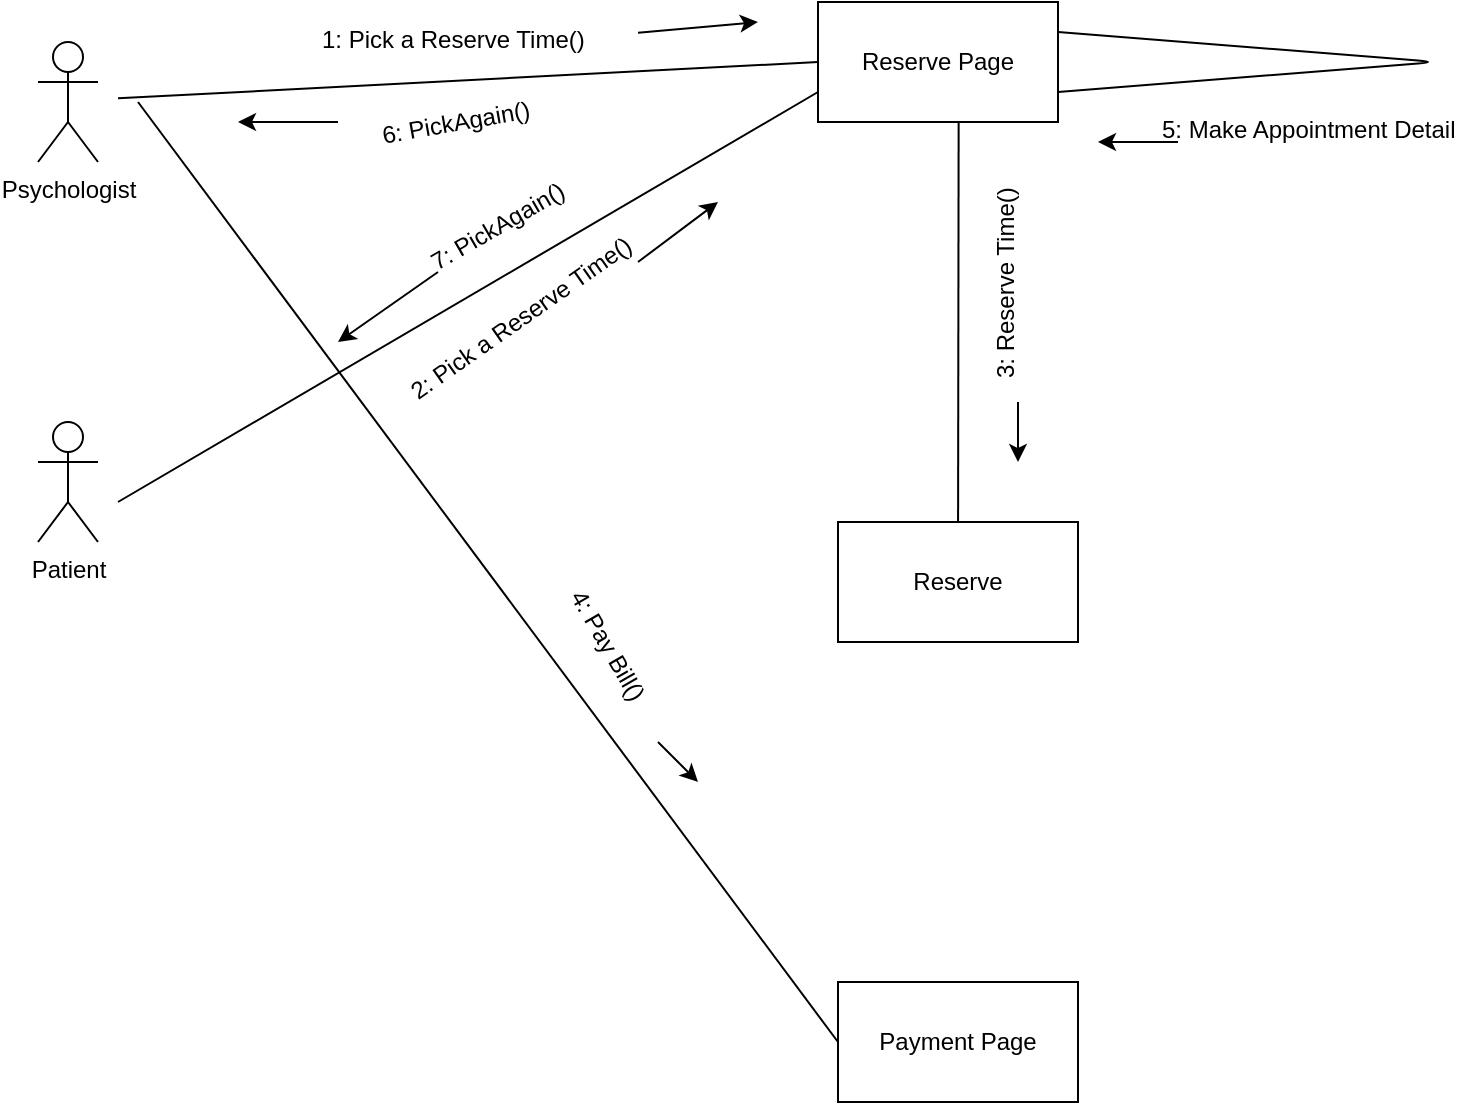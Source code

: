 <mxfile version="10.6.8" type="github"><diagram id="YsUYFZQep3qQtAIE-Kim" name="Page-1"><mxGraphModel dx="989" dy="591" grid="1" gridSize="10" guides="1" tooltips="1" connect="1" arrows="1" fold="1" page="1" pageScale="1" pageWidth="850" pageHeight="1100" math="0" shadow="0"><root><mxCell id="0"/><mxCell id="1" parent="0"/><mxCell id="pA747pyba984HJUlBL18-41" value="Psychologist" style="shape=umlActor;verticalLabelPosition=bottom;labelBackgroundColor=#ffffff;verticalAlign=top;html=1;outlineConnect=0;" parent="1" vertex="1"><mxGeometry x="60" y="50" width="30" height="60" as="geometry"/></mxCell><mxCell id="pA747pyba984HJUlBL18-42" value="Patient" style="shape=umlActor;verticalLabelPosition=bottom;labelBackgroundColor=#ffffff;verticalAlign=top;html=1;outlineConnect=0;" parent="1" vertex="1"><mxGeometry x="60" y="240" width="30" height="60" as="geometry"/></mxCell><mxCell id="pA747pyba984HJUlBL18-43" value="Reserve Page" style="rounded=0;whiteSpace=wrap;html=1;" parent="1" vertex="1"><mxGeometry x="450" y="30" width="120" height="60" as="geometry"/></mxCell><mxCell id="pA747pyba984HJUlBL18-44" value="Reserve" style="rounded=0;whiteSpace=wrap;html=1;" parent="1" vertex="1"><mxGeometry x="460" y="290" width="120" height="60" as="geometry"/></mxCell><mxCell id="pA747pyba984HJUlBL18-45" value="Payment Page" style="rounded=0;whiteSpace=wrap;html=1;" parent="1" vertex="1"><mxGeometry x="460" y="520" width="120" height="60" as="geometry"/></mxCell><mxCell id="pA747pyba984HJUlBL18-46" value="" style="endArrow=none;html=1;entryX=0;entryY=0.5;entryDx=0;entryDy=0;" parent="1" target="pA747pyba984HJUlBL18-43" edge="1"><mxGeometry width="50" height="50" relative="1" as="geometry"><mxPoint x="100" y="78.171" as="sourcePoint"/><mxPoint x="90" y="510" as="targetPoint"/></mxGeometry></mxCell><mxCell id="pA747pyba984HJUlBL18-47" value="1: Pick a Reserve Time()" style="text;html=1;rotation=0;" parent="1" vertex="1"><mxGeometry x="200" y="35" width="140" height="30" as="geometry"/></mxCell><mxCell id="pA747pyba984HJUlBL18-48" value="" style="endArrow=classic;html=1;" parent="1" edge="1"><mxGeometry width="50" height="50" relative="1" as="geometry"><mxPoint x="360" y="45.429" as="sourcePoint"/><mxPoint x="420" y="40" as="targetPoint"/></mxGeometry></mxCell><mxCell id="pA747pyba984HJUlBL18-49" value="" style="endArrow=none;html=1;entryX=0;entryY=0.75;entryDx=0;entryDy=0;" parent="1" target="pA747pyba984HJUlBL18-43" edge="1"><mxGeometry width="50" height="50" relative="1" as="geometry"><mxPoint x="100" y="280" as="sourcePoint"/><mxPoint x="90" y="510" as="targetPoint"/></mxGeometry></mxCell><mxCell id="pA747pyba984HJUlBL18-50" value="&lt;span&gt;2: Pick a Reserve Time()&lt;/span&gt;" style="text;html=1;resizable=0;points=[];autosize=1;align=left;verticalAlign=top;spacingTop=-4;rotation=-35;" parent="1" vertex="1"><mxGeometry x="230" y="175" width="150" height="10" as="geometry"/></mxCell><mxCell id="pA747pyba984HJUlBL18-51" value="" style="endArrow=classic;html=1;" parent="1" edge="1"><mxGeometry width="50" height="50" relative="1" as="geometry"><mxPoint x="360" y="160" as="sourcePoint"/><mxPoint x="400" y="130" as="targetPoint"/></mxGeometry></mxCell><mxCell id="pA747pyba984HJUlBL18-53" value="" style="endArrow=none;html=1;entryX=0.586;entryY=0.996;entryDx=0;entryDy=0;entryPerimeter=0;" parent="1" source="pA747pyba984HJUlBL18-44" target="pA747pyba984HJUlBL18-43" edge="1"><mxGeometry width="50" height="50" relative="1" as="geometry"><mxPoint x="40" y="560" as="sourcePoint"/><mxPoint x="90" y="510" as="targetPoint"/></mxGeometry></mxCell><mxCell id="pA747pyba984HJUlBL18-54" value="3: Reserve Time()" style="text;html=1;rotation=-90;" parent="1" vertex="1"><mxGeometry x="490" y="150" width="110" height="30" as="geometry"/></mxCell><mxCell id="pA747pyba984HJUlBL18-56" value="" style="endArrow=classic;html=1;" parent="1" edge="1"><mxGeometry width="50" height="50" relative="1" as="geometry"><mxPoint x="550" y="230" as="sourcePoint"/><mxPoint x="550" y="260" as="targetPoint"/></mxGeometry></mxCell><mxCell id="pA747pyba984HJUlBL18-57" value="" style="endArrow=none;html=1;entryX=0;entryY=0.5;entryDx=0;entryDy=0;" parent="1" target="pA747pyba984HJUlBL18-45" edge="1"><mxGeometry width="50" height="50" relative="1" as="geometry"><mxPoint x="110" y="80" as="sourcePoint"/><mxPoint x="90" y="600" as="targetPoint"/></mxGeometry></mxCell><mxCell id="pA747pyba984HJUlBL18-59" value="4: Pay Bill()" style="text;html=1;rotation=60;" parent="1" vertex="1"><mxGeometry x="310" y="340" width="70" height="30" as="geometry"/></mxCell><mxCell id="pA747pyba984HJUlBL18-60" value="" style="endArrow=classic;html=1;" parent="1" edge="1"><mxGeometry width="50" height="50" relative="1" as="geometry"><mxPoint x="370" y="400" as="sourcePoint"/><mxPoint x="390" y="420" as="targetPoint"/></mxGeometry></mxCell><mxCell id="vmj-b-56m1De2QFvtP-Y-75" value="5: Make Appointment Detail" style="text;html=1;" vertex="1" parent="1"><mxGeometry x="620" y="80" width="150" height="28" as="geometry"/></mxCell><mxCell id="vmj-b-56m1De2QFvtP-Y-79" value="" style="endArrow=none;html=1;exitX=1;exitY=0.25;exitDx=0;exitDy=0;entryX=1;entryY=0.75;entryDx=0;entryDy=0;" edge="1" parent="1" source="pA747pyba984HJUlBL18-43" target="pA747pyba984HJUlBL18-43"><mxGeometry width="50" height="50" relative="1" as="geometry"><mxPoint x="625" y="69.986" as="sourcePoint"/><mxPoint x="780" y="70" as="targetPoint"/><Array as="points"><mxPoint x="760" y="60"/></Array></mxGeometry></mxCell><mxCell id="vmj-b-56m1De2QFvtP-Y-81" value="" style="endArrow=classic;html=1;" edge="1" parent="1"><mxGeometry width="50" height="50" relative="1" as="geometry"><mxPoint x="630" y="100" as="sourcePoint"/><mxPoint x="590" y="100" as="targetPoint"/></mxGeometry></mxCell><mxCell id="vmj-b-56m1De2QFvtP-Y-82" value="6: PickAgain()" style="text;html=1;rotation=-10;" vertex="1" parent="1"><mxGeometry x="230" y="75" width="90" height="30" as="geometry"/></mxCell><mxCell id="vmj-b-56m1De2QFvtP-Y-83" value="7: PickAgain()" style="text;html=1;rotation=-30;" vertex="1" parent="1"><mxGeometry x="250" y="125" width="90" height="30" as="geometry"/></mxCell><mxCell id="vmj-b-56m1De2QFvtP-Y-84" value="" style="endArrow=classic;html=1;" edge="1" parent="1"><mxGeometry width="50" height="50" relative="1" as="geometry"><mxPoint x="210" y="90" as="sourcePoint"/><mxPoint x="160" y="90" as="targetPoint"/></mxGeometry></mxCell><mxCell id="vmj-b-56m1De2QFvtP-Y-85" value="" style="endArrow=classic;html=1;" edge="1" parent="1"><mxGeometry width="50" height="50" relative="1" as="geometry"><mxPoint x="260" y="165" as="sourcePoint"/><mxPoint x="210" y="200" as="targetPoint"/></mxGeometry></mxCell></root></mxGraphModel></diagram></mxfile>
